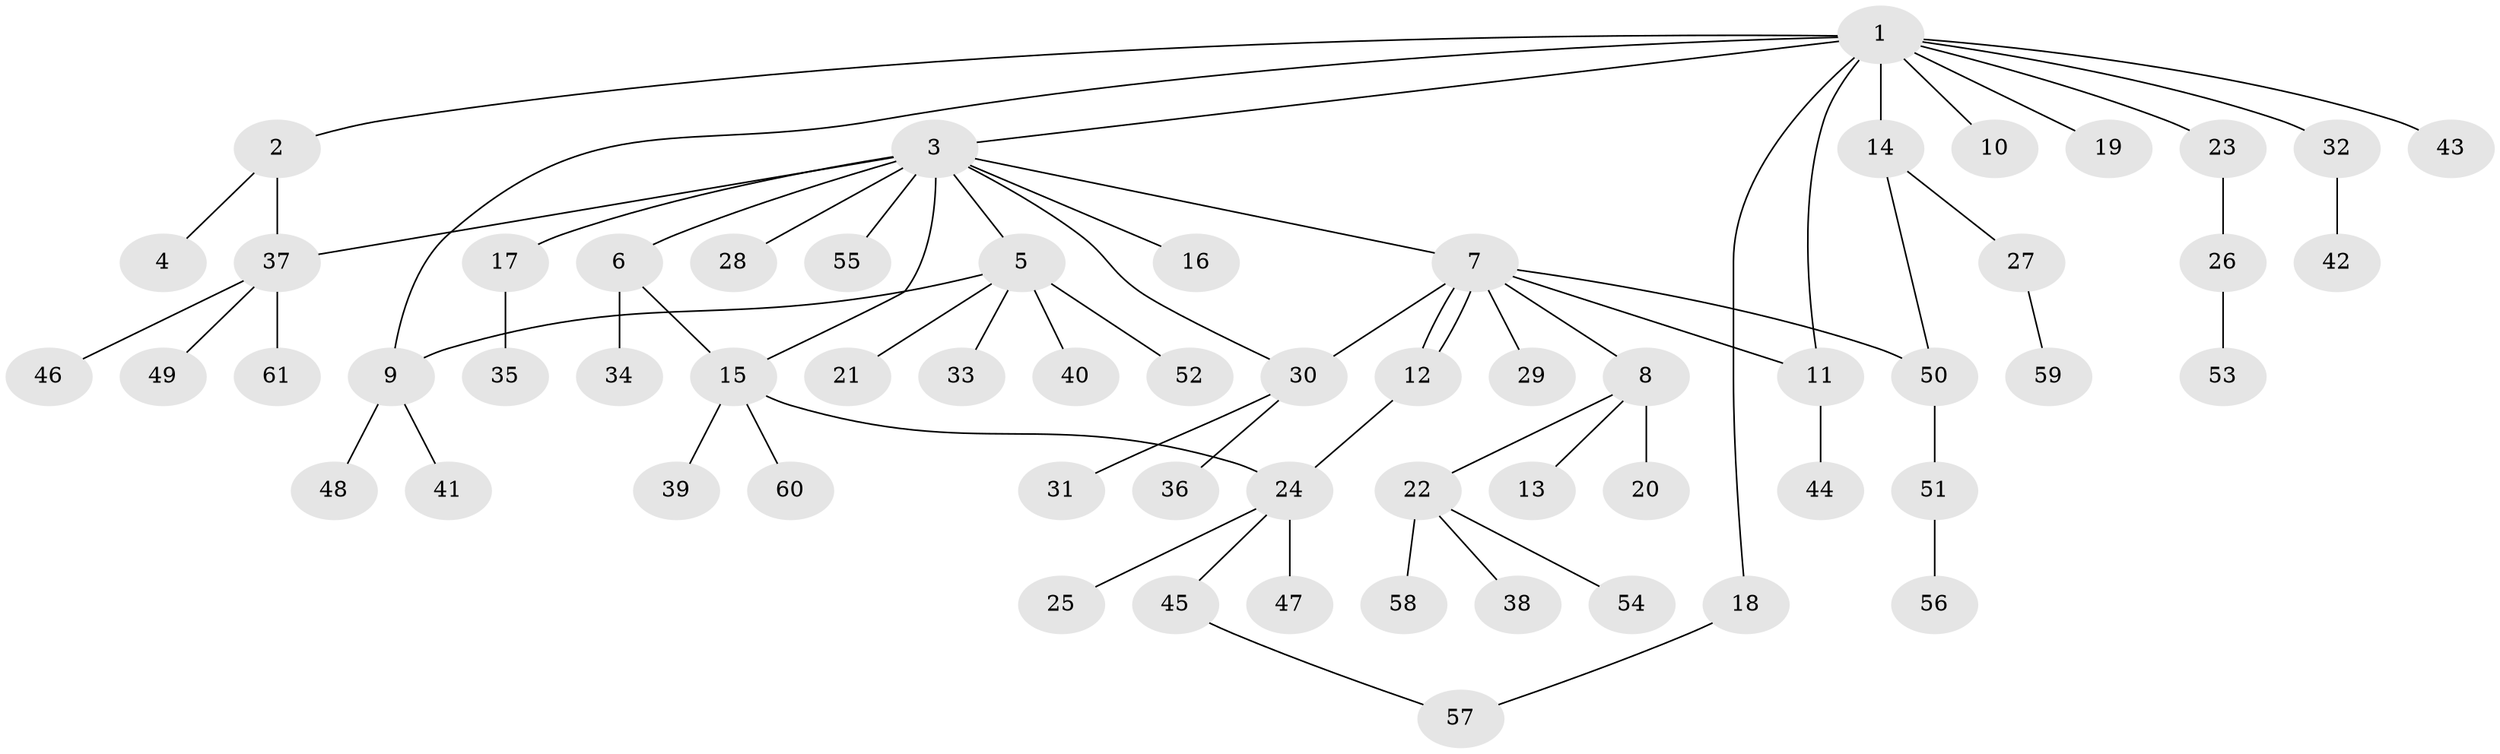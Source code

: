 // Generated by graph-tools (version 1.1) at 2025/11/02/27/25 16:11:12]
// undirected, 61 vertices, 69 edges
graph export_dot {
graph [start="1"]
  node [color=gray90,style=filled];
  1;
  2;
  3;
  4;
  5;
  6;
  7;
  8;
  9;
  10;
  11;
  12;
  13;
  14;
  15;
  16;
  17;
  18;
  19;
  20;
  21;
  22;
  23;
  24;
  25;
  26;
  27;
  28;
  29;
  30;
  31;
  32;
  33;
  34;
  35;
  36;
  37;
  38;
  39;
  40;
  41;
  42;
  43;
  44;
  45;
  46;
  47;
  48;
  49;
  50;
  51;
  52;
  53;
  54;
  55;
  56;
  57;
  58;
  59;
  60;
  61;
  1 -- 2;
  1 -- 3;
  1 -- 9;
  1 -- 10;
  1 -- 11;
  1 -- 14;
  1 -- 18;
  1 -- 19;
  1 -- 23;
  1 -- 32;
  1 -- 43;
  2 -- 4;
  2 -- 37;
  3 -- 5;
  3 -- 6;
  3 -- 7;
  3 -- 15;
  3 -- 16;
  3 -- 17;
  3 -- 28;
  3 -- 30;
  3 -- 37;
  3 -- 55;
  5 -- 9;
  5 -- 21;
  5 -- 33;
  5 -- 40;
  5 -- 52;
  6 -- 15;
  6 -- 34;
  7 -- 8;
  7 -- 11;
  7 -- 12;
  7 -- 12;
  7 -- 29;
  7 -- 30;
  7 -- 50;
  8 -- 13;
  8 -- 20;
  8 -- 22;
  9 -- 41;
  9 -- 48;
  11 -- 44;
  12 -- 24;
  14 -- 27;
  14 -- 50;
  15 -- 24;
  15 -- 39;
  15 -- 60;
  17 -- 35;
  18 -- 57;
  22 -- 38;
  22 -- 54;
  22 -- 58;
  23 -- 26;
  24 -- 25;
  24 -- 45;
  24 -- 47;
  26 -- 53;
  27 -- 59;
  30 -- 31;
  30 -- 36;
  32 -- 42;
  37 -- 46;
  37 -- 49;
  37 -- 61;
  45 -- 57;
  50 -- 51;
  51 -- 56;
}
